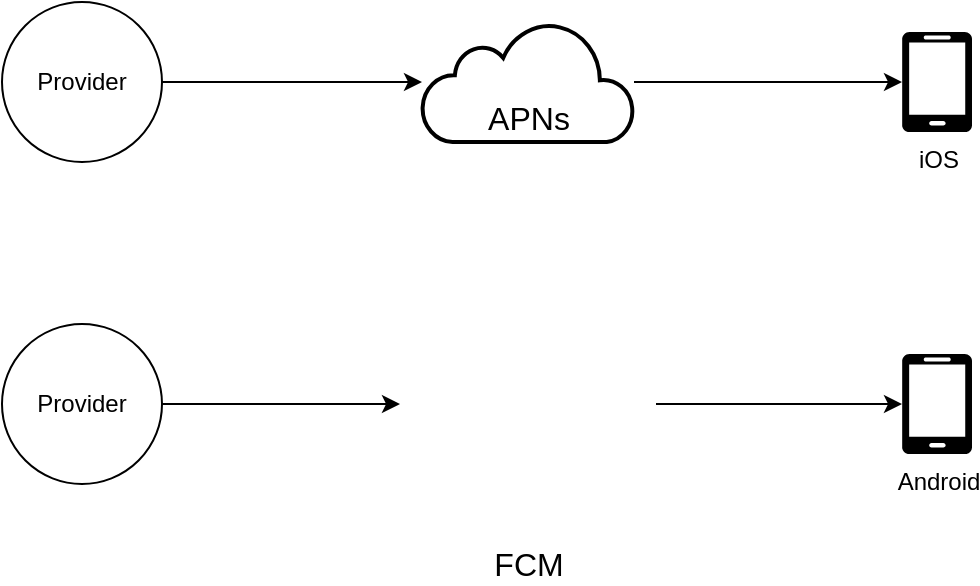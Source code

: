 <mxfile version="24.8.3">
  <diagram name="Page-1" id="7iPxPgaWAinNxmWODJ0a">
    <mxGraphModel dx="1194" dy="772" grid="1" gridSize="10" guides="1" tooltips="1" connect="1" arrows="1" fold="1" page="1" pageScale="1" pageWidth="827" pageHeight="1169" math="0" shadow="0">
      <root>
        <mxCell id="0" />
        <mxCell id="1" parent="0" />
        <mxCell id="Pyu4PaKZGOKqyomvzbY_-1" value="APNs" style="html=1;verticalLabelPosition=middle;align=center;labelBackgroundColor=#ffffff;verticalAlign=bottom;strokeWidth=2;strokeColor=#000000;shadow=0;dashed=0;shape=mxgraph.ios7.icons.cloud;labelPosition=center;fontSize=16;" vertex="1" parent="1">
          <mxGeometry x="440" y="330" width="106" height="60" as="geometry" />
        </mxCell>
        <mxCell id="Pyu4PaKZGOKqyomvzbY_-2" value="" style="edgeStyle=orthogonalEdgeStyle;rounded=0;orthogonalLoop=1;jettySize=auto;html=1;" edge="1" parent="1" source="Pyu4PaKZGOKqyomvzbY_-3" target="Pyu4PaKZGOKqyomvzbY_-1">
          <mxGeometry relative="1" as="geometry" />
        </mxCell>
        <mxCell id="Pyu4PaKZGOKqyomvzbY_-3" value="Provider" style="ellipse;whiteSpace=wrap;html=1;" vertex="1" parent="1">
          <mxGeometry x="230" y="320" width="80" height="80" as="geometry" />
        </mxCell>
        <mxCell id="Pyu4PaKZGOKqyomvzbY_-4" value="iOS" style="verticalLabelPosition=bottom;html=1;verticalAlign=top;align=center;strokeColor=none;fillColor=#000000;shape=mxgraph.azure.mobile;pointerEvents=1;" vertex="1" parent="1">
          <mxGeometry x="680" y="335" width="35" height="50" as="geometry" />
        </mxCell>
        <mxCell id="Pyu4PaKZGOKqyomvzbY_-5" style="edgeStyle=orthogonalEdgeStyle;rounded=0;orthogonalLoop=1;jettySize=auto;html=1;entryX=0;entryY=0.5;entryDx=0;entryDy=0;entryPerimeter=0;" edge="1" parent="1" source="Pyu4PaKZGOKqyomvzbY_-1" target="Pyu4PaKZGOKqyomvzbY_-4">
          <mxGeometry relative="1" as="geometry" />
        </mxCell>
        <mxCell id="Pyu4PaKZGOKqyomvzbY_-6" value="" style="edgeStyle=orthogonalEdgeStyle;rounded=0;orthogonalLoop=1;jettySize=auto;html=1;entryX=0;entryY=0.5;entryDx=0;entryDy=0;" edge="1" parent="1" source="Pyu4PaKZGOKqyomvzbY_-7" target="Pyu4PaKZGOKqyomvzbY_-10">
          <mxGeometry relative="1" as="geometry">
            <mxPoint x="410" y="521" as="targetPoint" />
          </mxGeometry>
        </mxCell>
        <mxCell id="Pyu4PaKZGOKqyomvzbY_-7" value="Provider" style="ellipse;whiteSpace=wrap;html=1;" vertex="1" parent="1">
          <mxGeometry x="230" y="481" width="80" height="80" as="geometry" />
        </mxCell>
        <mxCell id="Pyu4PaKZGOKqyomvzbY_-8" value="Android" style="verticalLabelPosition=bottom;html=1;verticalAlign=top;align=center;strokeColor=none;fillColor=#000000;shape=mxgraph.azure.mobile;pointerEvents=1;" vertex="1" parent="1">
          <mxGeometry x="680" y="496" width="35" height="50" as="geometry" />
        </mxCell>
        <mxCell id="Pyu4PaKZGOKqyomvzbY_-9" style="edgeStyle=orthogonalEdgeStyle;rounded=0;orthogonalLoop=1;jettySize=auto;html=1;entryX=0;entryY=0.5;entryDx=0;entryDy=0;entryPerimeter=0;exitX=1;exitY=0.5;exitDx=0;exitDy=0;" edge="1" parent="1" source="Pyu4PaKZGOKqyomvzbY_-10" target="Pyu4PaKZGOKqyomvzbY_-8">
          <mxGeometry relative="1" as="geometry">
            <mxPoint x="546" y="521" as="sourcePoint" />
          </mxGeometry>
        </mxCell>
        <mxCell id="Pyu4PaKZGOKqyomvzbY_-10" value="FCM" style="shape=image;html=1;verticalAlign=top;verticalLabelPosition=bottom;labelBackgroundColor=#ffffff;imageAspect=0;aspect=fixed;image=https://cdn1.iconfinder.com/data/icons/ionicons-fill-vol-2/512/logo-firebase-128.png;fontSize=16;" vertex="1" parent="1">
          <mxGeometry x="429" y="457" width="128" height="128" as="geometry" />
        </mxCell>
      </root>
    </mxGraphModel>
  </diagram>
</mxfile>
